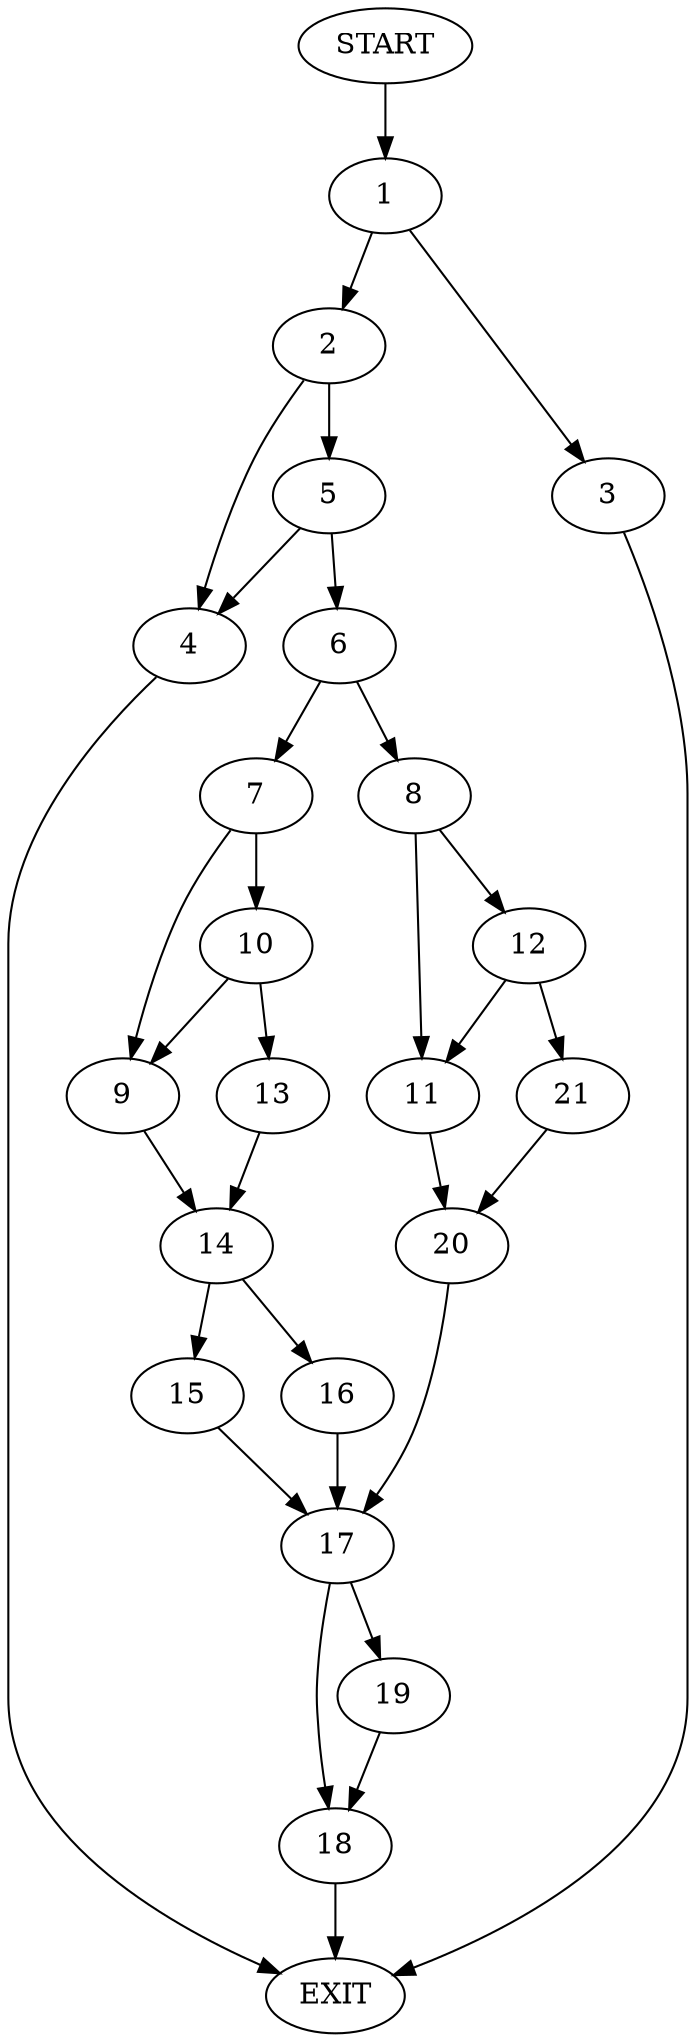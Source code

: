 digraph {
0 [label="START"]
22 [label="EXIT"]
0 -> 1
1 -> 2
1 -> 3
3 -> 22
2 -> 4
2 -> 5
4 -> 22
5 -> 4
5 -> 6
6 -> 7
6 -> 8
7 -> 9
7 -> 10
8 -> 11
8 -> 12
10 -> 13
10 -> 9
9 -> 14
13 -> 14
14 -> 15
14 -> 16
16 -> 17
15 -> 17
17 -> 18
17 -> 19
11 -> 20
12 -> 11
12 -> 21
21 -> 20
20 -> 17
19 -> 18
18 -> 22
}
